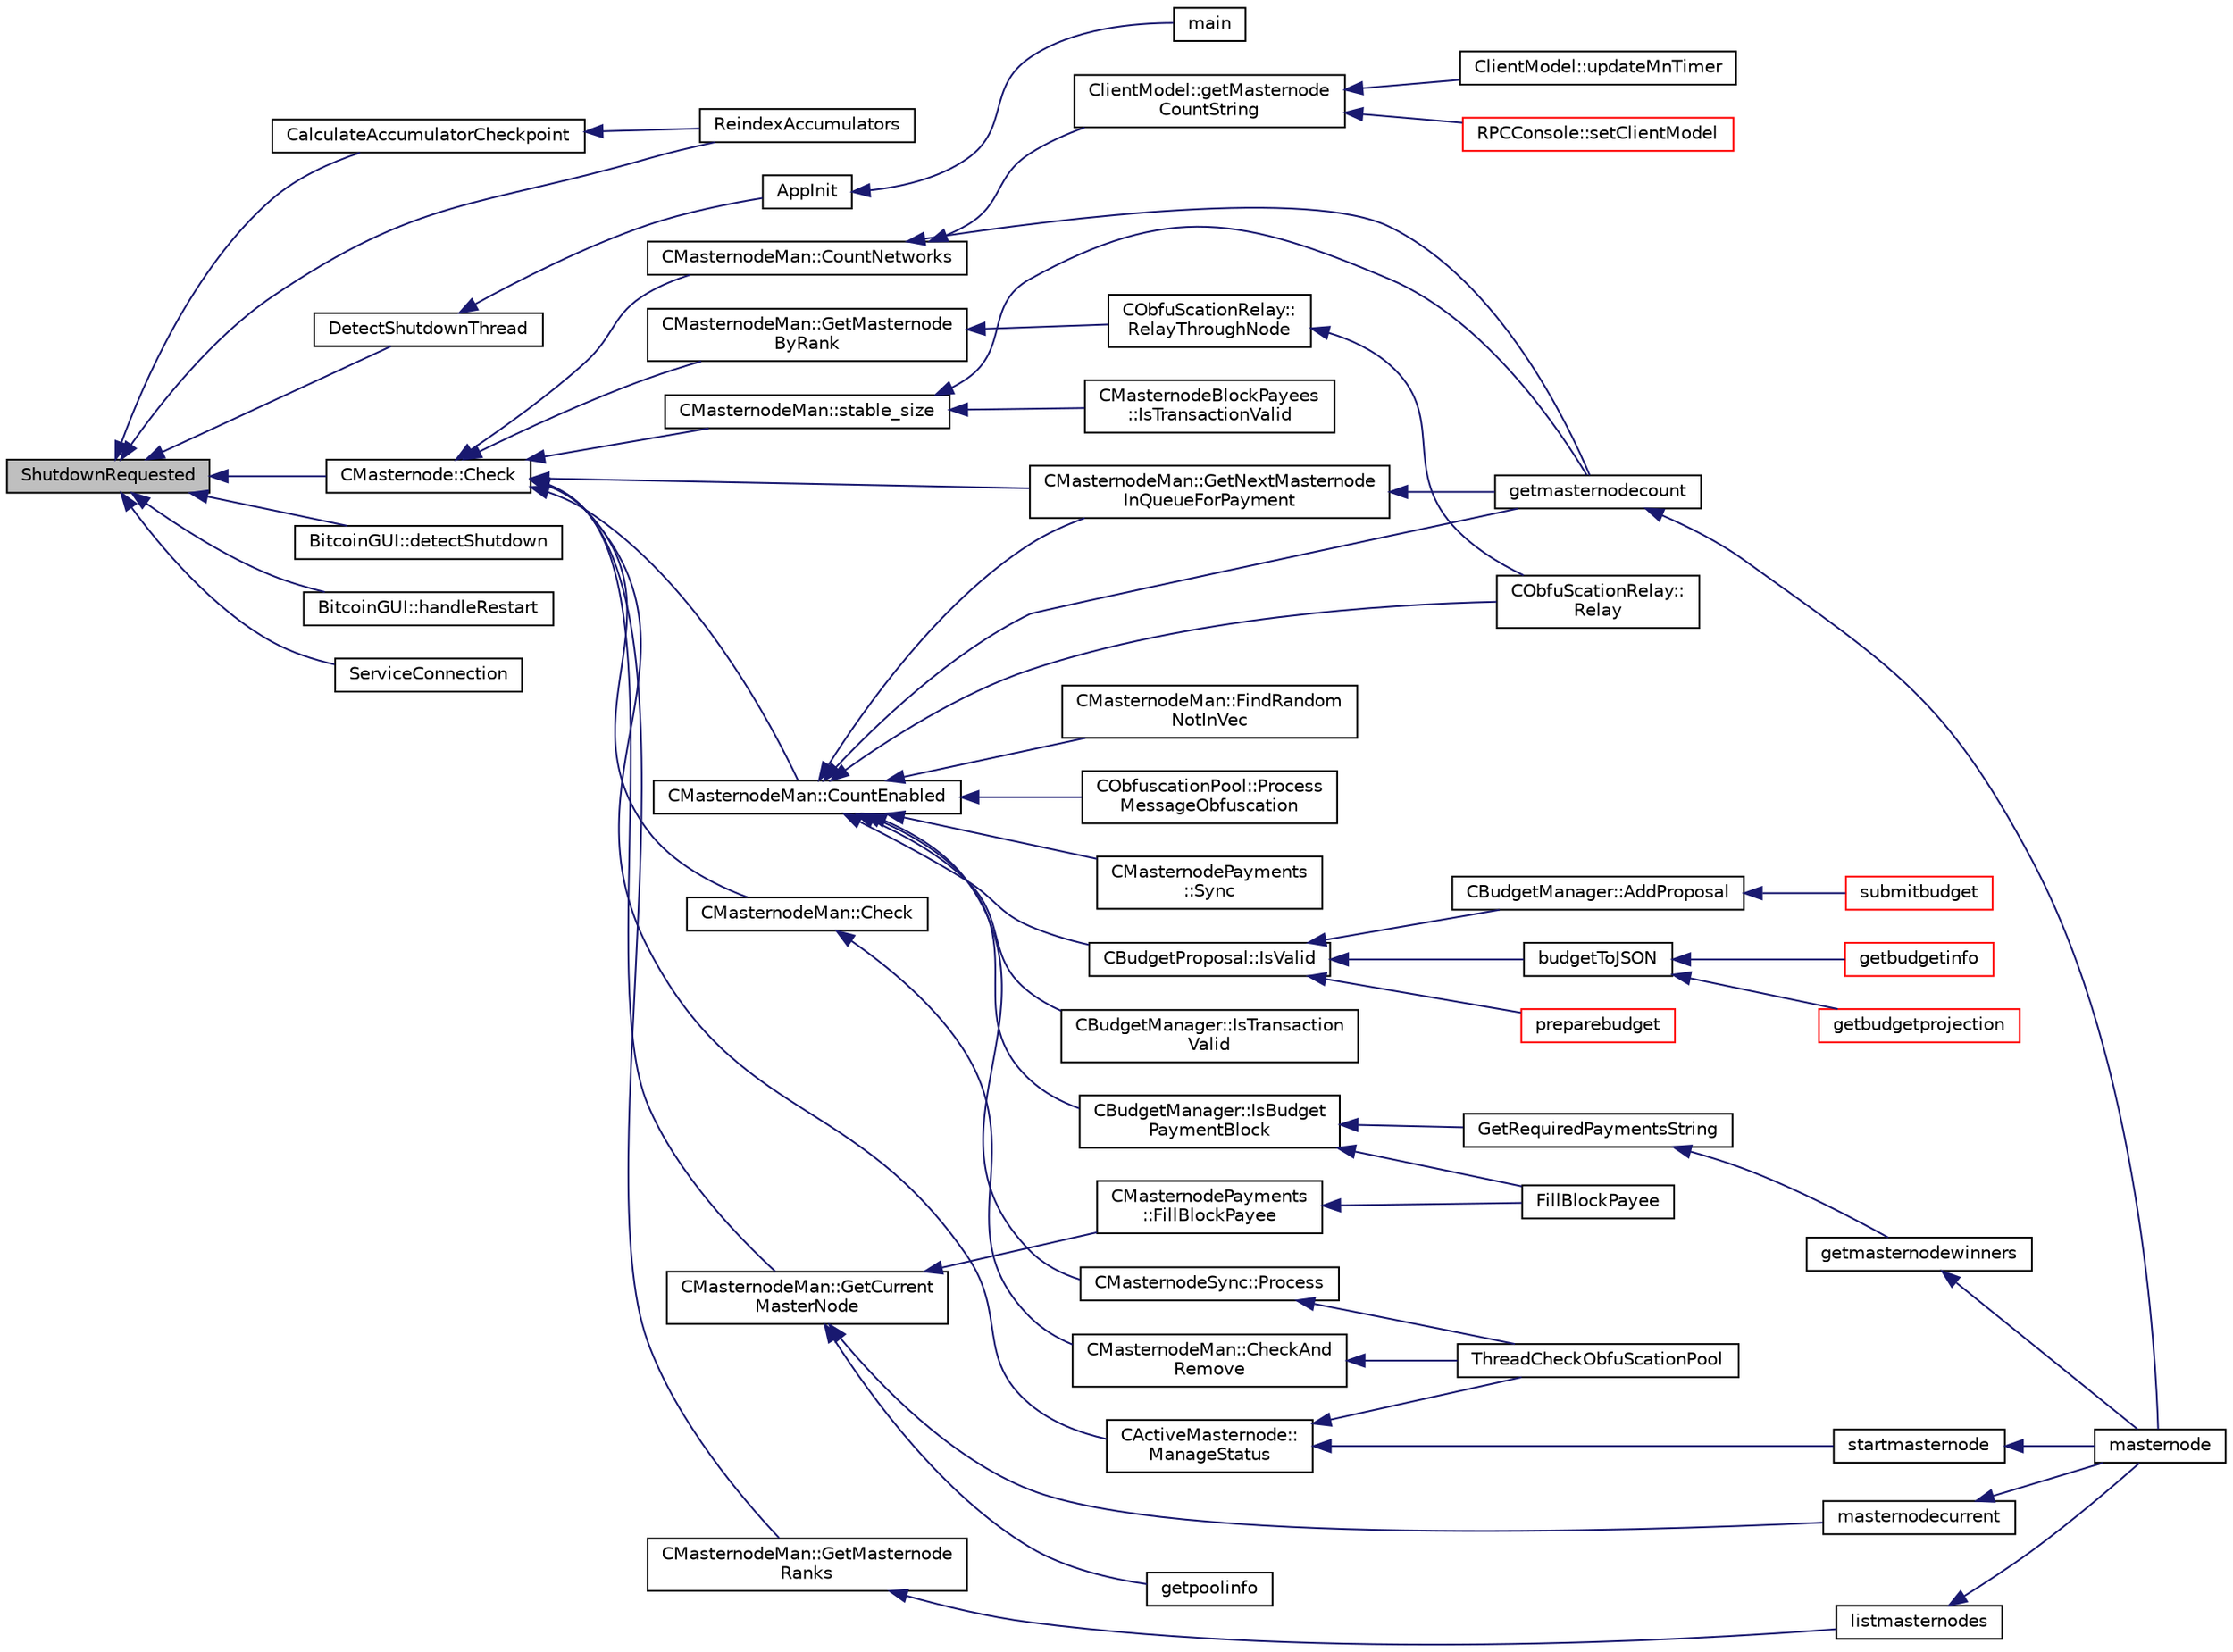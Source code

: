 digraph "ShutdownRequested"
{
  edge [fontname="Helvetica",fontsize="10",labelfontname="Helvetica",labelfontsize="10"];
  node [fontname="Helvetica",fontsize="10",shape=record];
  rankdir="LR";
  Node99 [label="ShutdownRequested",height=0.2,width=0.4,color="black", fillcolor="grey75", style="filled", fontcolor="black"];
  Node99 -> Node100 [dir="back",color="midnightblue",fontsize="10",style="solid",fontname="Helvetica"];
  Node100 [label="CalculateAccumulatorCheckpoint",height=0.2,width=0.4,color="black", fillcolor="white", style="filled",URL="$accumulators_8h.html#a62f6e6ab26cfeebb5b184a41ba770e0e"];
  Node100 -> Node101 [dir="back",color="midnightblue",fontsize="10",style="solid",fontname="Helvetica"];
  Node101 [label="ReindexAccumulators",height=0.2,width=0.4,color="black", fillcolor="white", style="filled",URL="$main_8h.html#a4a74b45eb12b8c115906e305e109c5d9"];
  Node99 -> Node102 [dir="back",color="midnightblue",fontsize="10",style="solid",fontname="Helvetica"];
  Node102 [label="DetectShutdownThread",height=0.2,width=0.4,color="black", fillcolor="white", style="filled",URL="$divid_8cpp.html#ab68baad9d16aab4c1dcdda691a8bf18f"];
  Node102 -> Node103 [dir="back",color="midnightblue",fontsize="10",style="solid",fontname="Helvetica"];
  Node103 [label="AppInit",height=0.2,width=0.4,color="black", fillcolor="white", style="filled",URL="$divid_8cpp.html#ac59316b767e6984e1285f0531275286b"];
  Node103 -> Node104 [dir="back",color="midnightblue",fontsize="10",style="solid",fontname="Helvetica"];
  Node104 [label="main",height=0.2,width=0.4,color="black", fillcolor="white", style="filled",URL="$divid_8cpp.html#a0ddf1224851353fc92bfbff6f499fa97"];
  Node99 -> Node101 [dir="back",color="midnightblue",fontsize="10",style="solid",fontname="Helvetica"];
  Node99 -> Node105 [dir="back",color="midnightblue",fontsize="10",style="solid",fontname="Helvetica"];
  Node105 [label="CMasternode::Check",height=0.2,width=0.4,color="black", fillcolor="white", style="filled",URL="$class_c_masternode.html#aa5892c0b8ec6d2a05cbb081cb1e0aa3c"];
  Node105 -> Node106 [dir="back",color="midnightblue",fontsize="10",style="solid",fontname="Helvetica"];
  Node106 [label="CActiveMasternode::\lManageStatus",height=0.2,width=0.4,color="black", fillcolor="white", style="filled",URL="$class_c_active_masternode.html#a8004b3b2100da7dcfedbd1e959633e51",tooltip="Manage status of main Masternode. "];
  Node106 -> Node107 [dir="back",color="midnightblue",fontsize="10",style="solid",fontname="Helvetica"];
  Node107 [label="ThreadCheckObfuScationPool",height=0.2,width=0.4,color="black", fillcolor="white", style="filled",URL="$obfuscation_8h.html#a3f96a5ca9c6735e5bfac77582f0af321"];
  Node106 -> Node108 [dir="back",color="midnightblue",fontsize="10",style="solid",fontname="Helvetica"];
  Node108 [label="startmasternode",height=0.2,width=0.4,color="black", fillcolor="white", style="filled",URL="$rpcmasternode_8cpp.html#ab37c9f565d5d9dbb3e695422e3474b00"];
  Node108 -> Node109 [dir="back",color="midnightblue",fontsize="10",style="solid",fontname="Helvetica"];
  Node109 [label="masternode",height=0.2,width=0.4,color="black", fillcolor="white", style="filled",URL="$rpcmasternode_8cpp.html#a30609e443aeb47c29ed0878d16b1b5e1"];
  Node105 -> Node110 [dir="back",color="midnightblue",fontsize="10",style="solid",fontname="Helvetica"];
  Node110 [label="CMasternodeMan::Check",height=0.2,width=0.4,color="black", fillcolor="white", style="filled",URL="$class_c_masternode_man.html#a746a5bed8674a37f69f8987a2bd9bcd1",tooltip="Check all Masternodes. "];
  Node110 -> Node111 [dir="back",color="midnightblue",fontsize="10",style="solid",fontname="Helvetica"];
  Node111 [label="CMasternodeMan::CheckAnd\lRemove",height=0.2,width=0.4,color="black", fillcolor="white", style="filled",URL="$class_c_masternode_man.html#afe98a39ce1377f9e58ea410842187b0d",tooltip="Check all Masternodes and remove inactive. "];
  Node111 -> Node107 [dir="back",color="midnightblue",fontsize="10",style="solid",fontname="Helvetica"];
  Node105 -> Node112 [dir="back",color="midnightblue",fontsize="10",style="solid",fontname="Helvetica"];
  Node112 [label="CMasternodeMan::stable_size",height=0.2,width=0.4,color="black", fillcolor="white", style="filled",URL="$class_c_masternode_man.html#a35baa3dcb49d2a8e38376747b7b44c59",tooltip="Return the number of Masternodes older than (default) 8000 seconds. "];
  Node112 -> Node113 [dir="back",color="midnightblue",fontsize="10",style="solid",fontname="Helvetica"];
  Node113 [label="CMasternodeBlockPayees\l::IsTransactionValid",height=0.2,width=0.4,color="black", fillcolor="white", style="filled",URL="$class_c_masternode_block_payees.html#a6721f357d17e653ceb93c28ffd3ae528"];
  Node112 -> Node114 [dir="back",color="midnightblue",fontsize="10",style="solid",fontname="Helvetica"];
  Node114 [label="getmasternodecount",height=0.2,width=0.4,color="black", fillcolor="white", style="filled",URL="$rpcmasternode_8cpp.html#af5cafe7e6498c3c5629dfc95bbf8d6cd"];
  Node114 -> Node109 [dir="back",color="midnightblue",fontsize="10",style="solid",fontname="Helvetica"];
  Node105 -> Node115 [dir="back",color="midnightblue",fontsize="10",style="solid",fontname="Helvetica"];
  Node115 [label="CMasternodeMan::CountEnabled",height=0.2,width=0.4,color="black", fillcolor="white", style="filled",URL="$class_c_masternode_man.html#ae495279a035d7d259375ae95cbde28f4"];
  Node115 -> Node116 [dir="back",color="midnightblue",fontsize="10",style="solid",fontname="Helvetica"];
  Node116 [label="CBudgetManager::IsBudget\lPaymentBlock",height=0.2,width=0.4,color="black", fillcolor="white", style="filled",URL="$class_c_budget_manager.html#a1011c9399df614e09f77d87ebe4f7bca"];
  Node116 -> Node117 [dir="back",color="midnightblue",fontsize="10",style="solid",fontname="Helvetica"];
  Node117 [label="FillBlockPayee",height=0.2,width=0.4,color="black", fillcolor="white", style="filled",URL="$masternode-payments_8h.html#a2bd3aae33d7ebbea97792d1f1abfff03"];
  Node116 -> Node118 [dir="back",color="midnightblue",fontsize="10",style="solid",fontname="Helvetica"];
  Node118 [label="GetRequiredPaymentsString",height=0.2,width=0.4,color="black", fillcolor="white", style="filled",URL="$masternode-payments_8h.html#a7828ab0b9a1302db35b658f727b260e1"];
  Node118 -> Node119 [dir="back",color="midnightblue",fontsize="10",style="solid",fontname="Helvetica"];
  Node119 [label="getmasternodewinners",height=0.2,width=0.4,color="black", fillcolor="white", style="filled",URL="$rpcmasternode_8cpp.html#a35582999650d0aa49b5d99299ea6770f"];
  Node119 -> Node109 [dir="back",color="midnightblue",fontsize="10",style="solid",fontname="Helvetica"];
  Node115 -> Node120 [dir="back",color="midnightblue",fontsize="10",style="solid",fontname="Helvetica"];
  Node120 [label="CBudgetManager::IsTransaction\lValid",height=0.2,width=0.4,color="black", fillcolor="white", style="filled",URL="$class_c_budget_manager.html#a1ad65c9d6a743371c0033abf623a291f"];
  Node115 -> Node121 [dir="back",color="midnightblue",fontsize="10",style="solid",fontname="Helvetica"];
  Node121 [label="CBudgetProposal::IsValid",height=0.2,width=0.4,color="black", fillcolor="white", style="filled",URL="$class_c_budget_proposal.html#afaa5e910085e8f0aea26aad6fa99ed2b"];
  Node121 -> Node122 [dir="back",color="midnightblue",fontsize="10",style="solid",fontname="Helvetica"];
  Node122 [label="CBudgetManager::AddProposal",height=0.2,width=0.4,color="black", fillcolor="white", style="filled",URL="$class_c_budget_manager.html#a0338c710edb15b7c1b0818a98d085ead"];
  Node122 -> Node123 [dir="back",color="midnightblue",fontsize="10",style="solid",fontname="Helvetica"];
  Node123 [label="submitbudget",height=0.2,width=0.4,color="red", fillcolor="white", style="filled",URL="$rpcmasternode-budget_8cpp.html#a7567b2accf3b6fd9ae5a98b9e6506e9e"];
  Node121 -> Node125 [dir="back",color="midnightblue",fontsize="10",style="solid",fontname="Helvetica"];
  Node125 [label="budgetToJSON",height=0.2,width=0.4,color="black", fillcolor="white", style="filled",URL="$rpcmasternode-budget_8cpp.html#a936b80f9033a0a5e8d4fa1a2079da90c"];
  Node125 -> Node126 [dir="back",color="midnightblue",fontsize="10",style="solid",fontname="Helvetica"];
  Node126 [label="getbudgetprojection",height=0.2,width=0.4,color="red", fillcolor="white", style="filled",URL="$rpcmasternode-budget_8cpp.html#a8e629a3c50d4496bdf961d2841754b27"];
  Node125 -> Node127 [dir="back",color="midnightblue",fontsize="10",style="solid",fontname="Helvetica"];
  Node127 [label="getbudgetinfo",height=0.2,width=0.4,color="red", fillcolor="white", style="filled",URL="$rpcmasternode-budget_8cpp.html#a34b837ac4cb076a8e2e76483391f1238"];
  Node121 -> Node128 [dir="back",color="midnightblue",fontsize="10",style="solid",fontname="Helvetica"];
  Node128 [label="preparebudget",height=0.2,width=0.4,color="red", fillcolor="white", style="filled",URL="$rpcmasternode-budget_8cpp.html#a8c07f1b00f74d9d2227428a552679b8c"];
  Node115 -> Node129 [dir="back",color="midnightblue",fontsize="10",style="solid",fontname="Helvetica"];
  Node129 [label="CMasternodePayments\l::Sync",height=0.2,width=0.4,color="black", fillcolor="white", style="filled",URL="$class_c_masternode_payments.html#a7363554e7f7a23a718e2b50980c7516f"];
  Node115 -> Node130 [dir="back",color="midnightblue",fontsize="10",style="solid",fontname="Helvetica"];
  Node130 [label="CMasternodeSync::Process",height=0.2,width=0.4,color="black", fillcolor="white", style="filled",URL="$class_c_masternode_sync.html#a5d4668c5e5f589629bfa137cccc387f4"];
  Node130 -> Node107 [dir="back",color="midnightblue",fontsize="10",style="solid",fontname="Helvetica"];
  Node115 -> Node131 [dir="back",color="midnightblue",fontsize="10",style="solid",fontname="Helvetica"];
  Node131 [label="CMasternodeMan::GetNextMasternode\lInQueueForPayment",height=0.2,width=0.4,color="black", fillcolor="white", style="filled",URL="$class_c_masternode_man.html#af90f3376d7f264536207b08e2fc395d8",tooltip="Find an entry in the masternode list that is next to be paid. "];
  Node131 -> Node114 [dir="back",color="midnightblue",fontsize="10",style="solid",fontname="Helvetica"];
  Node115 -> Node132 [dir="back",color="midnightblue",fontsize="10",style="solid",fontname="Helvetica"];
  Node132 [label="CMasternodeMan::FindRandom\lNotInVec",height=0.2,width=0.4,color="black", fillcolor="white", style="filled",URL="$class_c_masternode_man.html#abfe90ee0fb23e6ff54b7801f6ddf4155",tooltip="Find a random entry. "];
  Node115 -> Node133 [dir="back",color="midnightblue",fontsize="10",style="solid",fontname="Helvetica"];
  Node133 [label="CObfuScationRelay::\lRelay",height=0.2,width=0.4,color="black", fillcolor="white", style="filled",URL="$class_c_obfu_scation_relay.html#ae3bb081dc03a7c07be2a85ca2512f581"];
  Node115 -> Node134 [dir="back",color="midnightblue",fontsize="10",style="solid",fontname="Helvetica"];
  Node134 [label="CObfuscationPool::Process\lMessageObfuscation",height=0.2,width=0.4,color="black", fillcolor="white", style="filled",URL="$class_c_obfuscation_pool.html#a9018f786df376b190c391bbf774be9d6",tooltip="Process a Obfuscation message using the Obfuscation protocol. "];
  Node115 -> Node114 [dir="back",color="midnightblue",fontsize="10",style="solid",fontname="Helvetica"];
  Node105 -> Node135 [dir="back",color="midnightblue",fontsize="10",style="solid",fontname="Helvetica"];
  Node135 [label="CMasternodeMan::CountNetworks",height=0.2,width=0.4,color="black", fillcolor="white", style="filled",URL="$class_c_masternode_man.html#ad9c856855690a334742d7044c7166a2a"];
  Node135 -> Node136 [dir="back",color="midnightblue",fontsize="10",style="solid",fontname="Helvetica"];
  Node136 [label="ClientModel::getMasternode\lCountString",height=0.2,width=0.4,color="black", fillcolor="white", style="filled",URL="$class_client_model.html#ab8dae86e417c050723fee66420a333ed"];
  Node136 -> Node137 [dir="back",color="midnightblue",fontsize="10",style="solid",fontname="Helvetica"];
  Node137 [label="ClientModel::updateMnTimer",height=0.2,width=0.4,color="black", fillcolor="white", style="filled",URL="$class_client_model.html#a2c343f22834086eb6e6172dbcaf6426c"];
  Node136 -> Node138 [dir="back",color="midnightblue",fontsize="10",style="solid",fontname="Helvetica"];
  Node138 [label="RPCConsole::setClientModel",height=0.2,width=0.4,color="red", fillcolor="white", style="filled",URL="$class_r_p_c_console.html#a355349a33664a07628e9ca22a60f5fa7"];
  Node135 -> Node114 [dir="back",color="midnightblue",fontsize="10",style="solid",fontname="Helvetica"];
  Node105 -> Node131 [dir="back",color="midnightblue",fontsize="10",style="solid",fontname="Helvetica"];
  Node105 -> Node144 [dir="back",color="midnightblue",fontsize="10",style="solid",fontname="Helvetica"];
  Node144 [label="CMasternodeMan::GetCurrent\lMasterNode",height=0.2,width=0.4,color="black", fillcolor="white", style="filled",URL="$class_c_masternode_man.html#a2b3a91870855e8fcb9b2b6e00c35197f",tooltip="Get the current winner for this block. "];
  Node144 -> Node145 [dir="back",color="midnightblue",fontsize="10",style="solid",fontname="Helvetica"];
  Node145 [label="CMasternodePayments\l::FillBlockPayee",height=0.2,width=0.4,color="black", fillcolor="white", style="filled",URL="$class_c_masternode_payments.html#a459bf2e3a7e56743663026fd8f6d768d"];
  Node145 -> Node117 [dir="back",color="midnightblue",fontsize="10",style="solid",fontname="Helvetica"];
  Node144 -> Node146 [dir="back",color="midnightblue",fontsize="10",style="solid",fontname="Helvetica"];
  Node146 [label="getpoolinfo",height=0.2,width=0.4,color="black", fillcolor="white", style="filled",URL="$rpcmasternode_8cpp.html#aea4471c128eb07bb1b70b4344ac38564"];
  Node144 -> Node147 [dir="back",color="midnightblue",fontsize="10",style="solid",fontname="Helvetica"];
  Node147 [label="masternodecurrent",height=0.2,width=0.4,color="black", fillcolor="white", style="filled",URL="$rpcmasternode_8cpp.html#a12991e9d740341923f120e5be868ac1b"];
  Node147 -> Node109 [dir="back",color="midnightblue",fontsize="10",style="solid",fontname="Helvetica"];
  Node105 -> Node148 [dir="back",color="midnightblue",fontsize="10",style="solid",fontname="Helvetica"];
  Node148 [label="CMasternodeMan::GetMasternode\lRanks",height=0.2,width=0.4,color="black", fillcolor="white", style="filled",URL="$class_c_masternode_man.html#ac06180b4570d5d1b098979c2f59a7a90"];
  Node148 -> Node149 [dir="back",color="midnightblue",fontsize="10",style="solid",fontname="Helvetica"];
  Node149 [label="listmasternodes",height=0.2,width=0.4,color="black", fillcolor="white", style="filled",URL="$rpcmasternode_8cpp.html#a7670cc32a8bffbd99760becd8d33357a"];
  Node149 -> Node109 [dir="back",color="midnightblue",fontsize="10",style="solid",fontname="Helvetica"];
  Node105 -> Node150 [dir="back",color="midnightblue",fontsize="10",style="solid",fontname="Helvetica"];
  Node150 [label="CMasternodeMan::GetMasternode\lByRank",height=0.2,width=0.4,color="black", fillcolor="white", style="filled",URL="$class_c_masternode_man.html#ab32afaad2651c69d2f93c68aee466677"];
  Node150 -> Node151 [dir="back",color="midnightblue",fontsize="10",style="solid",fontname="Helvetica"];
  Node151 [label="CObfuScationRelay::\lRelayThroughNode",height=0.2,width=0.4,color="black", fillcolor="white", style="filled",URL="$class_c_obfu_scation_relay.html#a68272322a5123591a9f57a8ff07943f6"];
  Node151 -> Node133 [dir="back",color="midnightblue",fontsize="10",style="solid",fontname="Helvetica"];
  Node99 -> Node152 [dir="back",color="midnightblue",fontsize="10",style="solid",fontname="Helvetica"];
  Node152 [label="BitcoinGUI::detectShutdown",height=0.2,width=0.4,color="black", fillcolor="white", style="filled",URL="$class_bitcoin_g_u_i.html#ab538e65665498f59d10baa6b157270f9",tooltip="called by a timer to check if fRequestShutdown has been set "];
  Node99 -> Node153 [dir="back",color="midnightblue",fontsize="10",style="solid",fontname="Helvetica"];
  Node153 [label="BitcoinGUI::handleRestart",height=0.2,width=0.4,color="black", fillcolor="white", style="filled",URL="$class_bitcoin_g_u_i.html#a0f9d1262e45413fa51a395d41f615917",tooltip="Get restart command-line parameters and request restart. "];
  Node99 -> Node154 [dir="back",color="midnightblue",fontsize="10",style="solid",fontname="Helvetica"];
  Node154 [label="ServiceConnection",height=0.2,width=0.4,color="black", fillcolor="white", style="filled",URL="$rpcserver_8cpp.html#adda5af922ba2f27c9f6219394d3c4f4c"];
}
